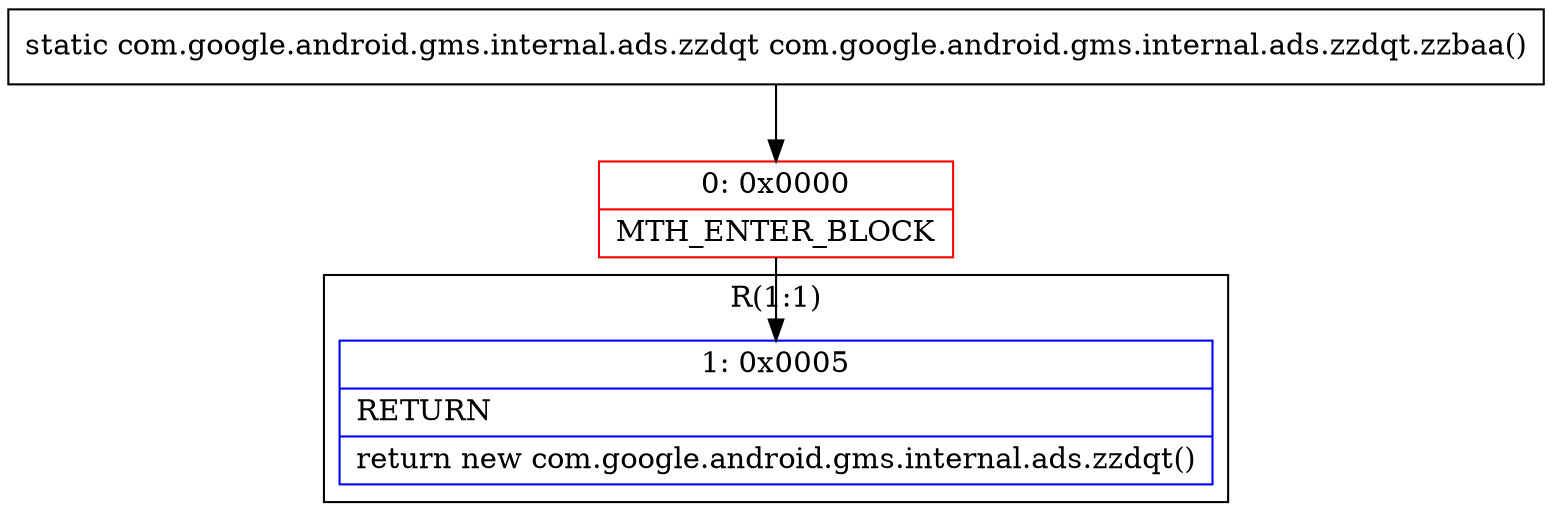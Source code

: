 digraph "CFG forcom.google.android.gms.internal.ads.zzdqt.zzbaa()Lcom\/google\/android\/gms\/internal\/ads\/zzdqt;" {
subgraph cluster_Region_1143631905 {
label = "R(1:1)";
node [shape=record,color=blue];
Node_1 [shape=record,label="{1\:\ 0x0005|RETURN\l|return new com.google.android.gms.internal.ads.zzdqt()\l}"];
}
Node_0 [shape=record,color=red,label="{0\:\ 0x0000|MTH_ENTER_BLOCK\l}"];
MethodNode[shape=record,label="{static com.google.android.gms.internal.ads.zzdqt com.google.android.gms.internal.ads.zzdqt.zzbaa() }"];
MethodNode -> Node_0;
Node_0 -> Node_1;
}


